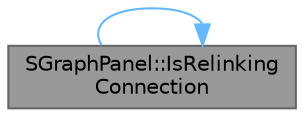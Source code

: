 digraph "SGraphPanel::IsRelinkingConnection"
{
 // INTERACTIVE_SVG=YES
 // LATEX_PDF_SIZE
  bgcolor="transparent";
  edge [fontname=Helvetica,fontsize=10,labelfontname=Helvetica,labelfontsize=10];
  node [fontname=Helvetica,fontsize=10,shape=box,height=0.2,width=0.4];
  rankdir="LR";
  Node1 [id="Node000001",label="SGraphPanel::IsRelinking\lConnection",height=0.2,width=0.4,color="gray40", fillcolor="grey60", style="filled", fontcolor="black",tooltip="True in case a connection is currently being relinked, false if not."];
  Node1 -> Node1 [id="edge1_Node000001_Node000001",color="steelblue1",style="solid",tooltip=" "];
}
